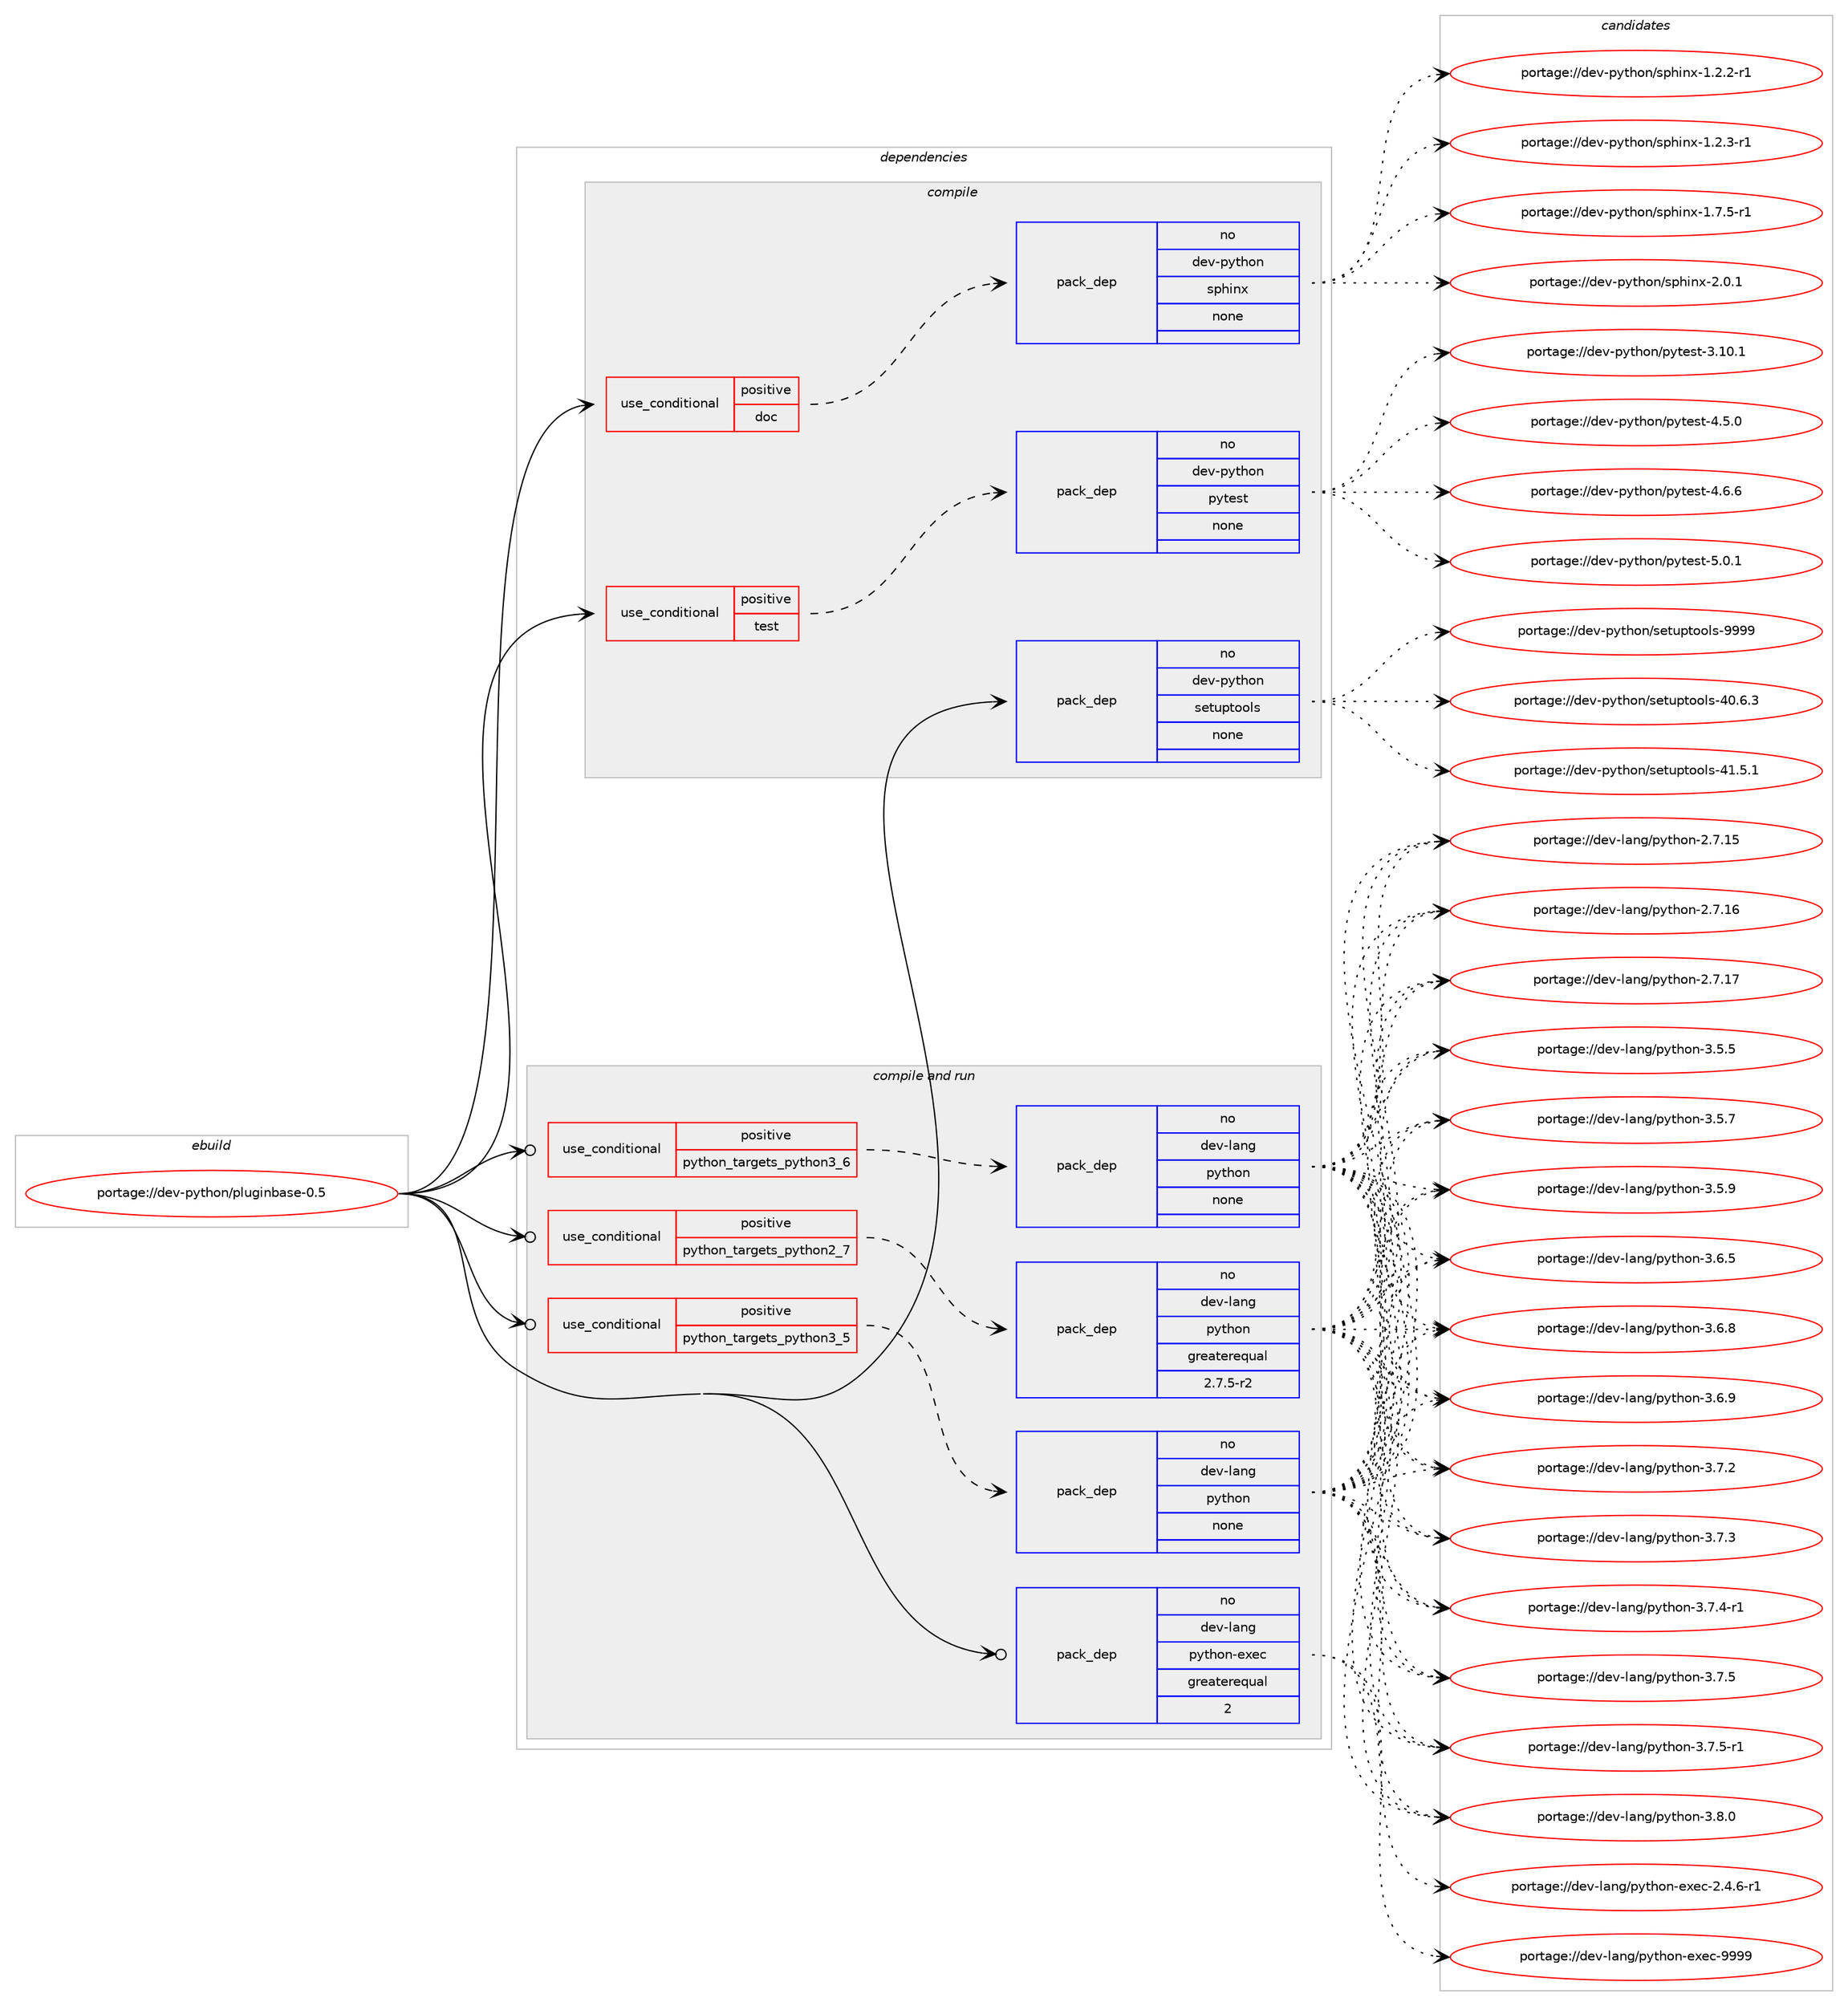 digraph prolog {

# *************
# Graph options
# *************

newrank=true;
concentrate=true;
compound=true;
graph [rankdir=LR,fontname=Helvetica,fontsize=10,ranksep=1.5];#, ranksep=2.5, nodesep=0.2];
edge  [arrowhead=vee];
node  [fontname=Helvetica,fontsize=10];

# **********
# The ebuild
# **********

subgraph cluster_leftcol {
color=gray;
rank=same;
label=<<i>ebuild</i>>;
id [label="portage://dev-python/pluginbase-0.5", color=red, width=4, href="../dev-python/pluginbase-0.5.svg"];
}

# ****************
# The dependencies
# ****************

subgraph cluster_midcol {
color=gray;
label=<<i>dependencies</i>>;
subgraph cluster_compile {
fillcolor="#eeeeee";
style=filled;
label=<<i>compile</i>>;
subgraph cond33987 {
dependency157413 [label=<<TABLE BORDER="0" CELLBORDER="1" CELLSPACING="0" CELLPADDING="4"><TR><TD ROWSPAN="3" CELLPADDING="10">use_conditional</TD></TR><TR><TD>positive</TD></TR><TR><TD>doc</TD></TR></TABLE>>, shape=none, color=red];
subgraph pack120065 {
dependency157414 [label=<<TABLE BORDER="0" CELLBORDER="1" CELLSPACING="0" CELLPADDING="4" WIDTH="220"><TR><TD ROWSPAN="6" CELLPADDING="30">pack_dep</TD></TR><TR><TD WIDTH="110">no</TD></TR><TR><TD>dev-python</TD></TR><TR><TD>sphinx</TD></TR><TR><TD>none</TD></TR><TR><TD></TD></TR></TABLE>>, shape=none, color=blue];
}
dependency157413:e -> dependency157414:w [weight=20,style="dashed",arrowhead="vee"];
}
id:e -> dependency157413:w [weight=20,style="solid",arrowhead="vee"];
subgraph cond33988 {
dependency157415 [label=<<TABLE BORDER="0" CELLBORDER="1" CELLSPACING="0" CELLPADDING="4"><TR><TD ROWSPAN="3" CELLPADDING="10">use_conditional</TD></TR><TR><TD>positive</TD></TR><TR><TD>test</TD></TR></TABLE>>, shape=none, color=red];
subgraph pack120066 {
dependency157416 [label=<<TABLE BORDER="0" CELLBORDER="1" CELLSPACING="0" CELLPADDING="4" WIDTH="220"><TR><TD ROWSPAN="6" CELLPADDING="30">pack_dep</TD></TR><TR><TD WIDTH="110">no</TD></TR><TR><TD>dev-python</TD></TR><TR><TD>pytest</TD></TR><TR><TD>none</TD></TR><TR><TD></TD></TR></TABLE>>, shape=none, color=blue];
}
dependency157415:e -> dependency157416:w [weight=20,style="dashed",arrowhead="vee"];
}
id:e -> dependency157415:w [weight=20,style="solid",arrowhead="vee"];
subgraph pack120067 {
dependency157417 [label=<<TABLE BORDER="0" CELLBORDER="1" CELLSPACING="0" CELLPADDING="4" WIDTH="220"><TR><TD ROWSPAN="6" CELLPADDING="30">pack_dep</TD></TR><TR><TD WIDTH="110">no</TD></TR><TR><TD>dev-python</TD></TR><TR><TD>setuptools</TD></TR><TR><TD>none</TD></TR><TR><TD></TD></TR></TABLE>>, shape=none, color=blue];
}
id:e -> dependency157417:w [weight=20,style="solid",arrowhead="vee"];
}
subgraph cluster_compileandrun {
fillcolor="#eeeeee";
style=filled;
label=<<i>compile and run</i>>;
subgraph cond33989 {
dependency157418 [label=<<TABLE BORDER="0" CELLBORDER="1" CELLSPACING="0" CELLPADDING="4"><TR><TD ROWSPAN="3" CELLPADDING="10">use_conditional</TD></TR><TR><TD>positive</TD></TR><TR><TD>python_targets_python2_7</TD></TR></TABLE>>, shape=none, color=red];
subgraph pack120068 {
dependency157419 [label=<<TABLE BORDER="0" CELLBORDER="1" CELLSPACING="0" CELLPADDING="4" WIDTH="220"><TR><TD ROWSPAN="6" CELLPADDING="30">pack_dep</TD></TR><TR><TD WIDTH="110">no</TD></TR><TR><TD>dev-lang</TD></TR><TR><TD>python</TD></TR><TR><TD>greaterequal</TD></TR><TR><TD>2.7.5-r2</TD></TR></TABLE>>, shape=none, color=blue];
}
dependency157418:e -> dependency157419:w [weight=20,style="dashed",arrowhead="vee"];
}
id:e -> dependency157418:w [weight=20,style="solid",arrowhead="odotvee"];
subgraph cond33990 {
dependency157420 [label=<<TABLE BORDER="0" CELLBORDER="1" CELLSPACING="0" CELLPADDING="4"><TR><TD ROWSPAN="3" CELLPADDING="10">use_conditional</TD></TR><TR><TD>positive</TD></TR><TR><TD>python_targets_python3_5</TD></TR></TABLE>>, shape=none, color=red];
subgraph pack120069 {
dependency157421 [label=<<TABLE BORDER="0" CELLBORDER="1" CELLSPACING="0" CELLPADDING="4" WIDTH="220"><TR><TD ROWSPAN="6" CELLPADDING="30">pack_dep</TD></TR><TR><TD WIDTH="110">no</TD></TR><TR><TD>dev-lang</TD></TR><TR><TD>python</TD></TR><TR><TD>none</TD></TR><TR><TD></TD></TR></TABLE>>, shape=none, color=blue];
}
dependency157420:e -> dependency157421:w [weight=20,style="dashed",arrowhead="vee"];
}
id:e -> dependency157420:w [weight=20,style="solid",arrowhead="odotvee"];
subgraph cond33991 {
dependency157422 [label=<<TABLE BORDER="0" CELLBORDER="1" CELLSPACING="0" CELLPADDING="4"><TR><TD ROWSPAN="3" CELLPADDING="10">use_conditional</TD></TR><TR><TD>positive</TD></TR><TR><TD>python_targets_python3_6</TD></TR></TABLE>>, shape=none, color=red];
subgraph pack120070 {
dependency157423 [label=<<TABLE BORDER="0" CELLBORDER="1" CELLSPACING="0" CELLPADDING="4" WIDTH="220"><TR><TD ROWSPAN="6" CELLPADDING="30">pack_dep</TD></TR><TR><TD WIDTH="110">no</TD></TR><TR><TD>dev-lang</TD></TR><TR><TD>python</TD></TR><TR><TD>none</TD></TR><TR><TD></TD></TR></TABLE>>, shape=none, color=blue];
}
dependency157422:e -> dependency157423:w [weight=20,style="dashed",arrowhead="vee"];
}
id:e -> dependency157422:w [weight=20,style="solid",arrowhead="odotvee"];
subgraph pack120071 {
dependency157424 [label=<<TABLE BORDER="0" CELLBORDER="1" CELLSPACING="0" CELLPADDING="4" WIDTH="220"><TR><TD ROWSPAN="6" CELLPADDING="30">pack_dep</TD></TR><TR><TD WIDTH="110">no</TD></TR><TR><TD>dev-lang</TD></TR><TR><TD>python-exec</TD></TR><TR><TD>greaterequal</TD></TR><TR><TD>2</TD></TR></TABLE>>, shape=none, color=blue];
}
id:e -> dependency157424:w [weight=20,style="solid",arrowhead="odotvee"];
}
subgraph cluster_run {
fillcolor="#eeeeee";
style=filled;
label=<<i>run</i>>;
}
}

# **************
# The candidates
# **************

subgraph cluster_choices {
rank=same;
color=gray;
label=<<i>candidates</i>>;

subgraph choice120065 {
color=black;
nodesep=1;
choiceportage10010111845112121116104111110471151121041051101204549465046504511449 [label="portage://dev-python/sphinx-1.2.2-r1", color=red, width=4,href="../dev-python/sphinx-1.2.2-r1.svg"];
choiceportage10010111845112121116104111110471151121041051101204549465046514511449 [label="portage://dev-python/sphinx-1.2.3-r1", color=red, width=4,href="../dev-python/sphinx-1.2.3-r1.svg"];
choiceportage10010111845112121116104111110471151121041051101204549465546534511449 [label="portage://dev-python/sphinx-1.7.5-r1", color=red, width=4,href="../dev-python/sphinx-1.7.5-r1.svg"];
choiceportage1001011184511212111610411111047115112104105110120455046484649 [label="portage://dev-python/sphinx-2.0.1", color=red, width=4,href="../dev-python/sphinx-2.0.1.svg"];
dependency157414:e -> choiceportage10010111845112121116104111110471151121041051101204549465046504511449:w [style=dotted,weight="100"];
dependency157414:e -> choiceportage10010111845112121116104111110471151121041051101204549465046514511449:w [style=dotted,weight="100"];
dependency157414:e -> choiceportage10010111845112121116104111110471151121041051101204549465546534511449:w [style=dotted,weight="100"];
dependency157414:e -> choiceportage1001011184511212111610411111047115112104105110120455046484649:w [style=dotted,weight="100"];
}
subgraph choice120066 {
color=black;
nodesep=1;
choiceportage100101118451121211161041111104711212111610111511645514649484649 [label="portage://dev-python/pytest-3.10.1", color=red, width=4,href="../dev-python/pytest-3.10.1.svg"];
choiceportage1001011184511212111610411111047112121116101115116455246534648 [label="portage://dev-python/pytest-4.5.0", color=red, width=4,href="../dev-python/pytest-4.5.0.svg"];
choiceportage1001011184511212111610411111047112121116101115116455246544654 [label="portage://dev-python/pytest-4.6.6", color=red, width=4,href="../dev-python/pytest-4.6.6.svg"];
choiceportage1001011184511212111610411111047112121116101115116455346484649 [label="portage://dev-python/pytest-5.0.1", color=red, width=4,href="../dev-python/pytest-5.0.1.svg"];
dependency157416:e -> choiceportage100101118451121211161041111104711212111610111511645514649484649:w [style=dotted,weight="100"];
dependency157416:e -> choiceportage1001011184511212111610411111047112121116101115116455246534648:w [style=dotted,weight="100"];
dependency157416:e -> choiceportage1001011184511212111610411111047112121116101115116455246544654:w [style=dotted,weight="100"];
dependency157416:e -> choiceportage1001011184511212111610411111047112121116101115116455346484649:w [style=dotted,weight="100"];
}
subgraph choice120067 {
color=black;
nodesep=1;
choiceportage100101118451121211161041111104711510111611711211611111110811545524846544651 [label="portage://dev-python/setuptools-40.6.3", color=red, width=4,href="../dev-python/setuptools-40.6.3.svg"];
choiceportage100101118451121211161041111104711510111611711211611111110811545524946534649 [label="portage://dev-python/setuptools-41.5.1", color=red, width=4,href="../dev-python/setuptools-41.5.1.svg"];
choiceportage10010111845112121116104111110471151011161171121161111111081154557575757 [label="portage://dev-python/setuptools-9999", color=red, width=4,href="../dev-python/setuptools-9999.svg"];
dependency157417:e -> choiceportage100101118451121211161041111104711510111611711211611111110811545524846544651:w [style=dotted,weight="100"];
dependency157417:e -> choiceportage100101118451121211161041111104711510111611711211611111110811545524946534649:w [style=dotted,weight="100"];
dependency157417:e -> choiceportage10010111845112121116104111110471151011161171121161111111081154557575757:w [style=dotted,weight="100"];
}
subgraph choice120068 {
color=black;
nodesep=1;
choiceportage10010111845108971101034711212111610411111045504655464953 [label="portage://dev-lang/python-2.7.15", color=red, width=4,href="../dev-lang/python-2.7.15.svg"];
choiceportage10010111845108971101034711212111610411111045504655464954 [label="portage://dev-lang/python-2.7.16", color=red, width=4,href="../dev-lang/python-2.7.16.svg"];
choiceportage10010111845108971101034711212111610411111045504655464955 [label="portage://dev-lang/python-2.7.17", color=red, width=4,href="../dev-lang/python-2.7.17.svg"];
choiceportage100101118451089711010347112121116104111110455146534653 [label="portage://dev-lang/python-3.5.5", color=red, width=4,href="../dev-lang/python-3.5.5.svg"];
choiceportage100101118451089711010347112121116104111110455146534655 [label="portage://dev-lang/python-3.5.7", color=red, width=4,href="../dev-lang/python-3.5.7.svg"];
choiceportage100101118451089711010347112121116104111110455146534657 [label="portage://dev-lang/python-3.5.9", color=red, width=4,href="../dev-lang/python-3.5.9.svg"];
choiceportage100101118451089711010347112121116104111110455146544653 [label="portage://dev-lang/python-3.6.5", color=red, width=4,href="../dev-lang/python-3.6.5.svg"];
choiceportage100101118451089711010347112121116104111110455146544656 [label="portage://dev-lang/python-3.6.8", color=red, width=4,href="../dev-lang/python-3.6.8.svg"];
choiceportage100101118451089711010347112121116104111110455146544657 [label="portage://dev-lang/python-3.6.9", color=red, width=4,href="../dev-lang/python-3.6.9.svg"];
choiceportage100101118451089711010347112121116104111110455146554650 [label="portage://dev-lang/python-3.7.2", color=red, width=4,href="../dev-lang/python-3.7.2.svg"];
choiceportage100101118451089711010347112121116104111110455146554651 [label="portage://dev-lang/python-3.7.3", color=red, width=4,href="../dev-lang/python-3.7.3.svg"];
choiceportage1001011184510897110103471121211161041111104551465546524511449 [label="portage://dev-lang/python-3.7.4-r1", color=red, width=4,href="../dev-lang/python-3.7.4-r1.svg"];
choiceportage100101118451089711010347112121116104111110455146554653 [label="portage://dev-lang/python-3.7.5", color=red, width=4,href="../dev-lang/python-3.7.5.svg"];
choiceportage1001011184510897110103471121211161041111104551465546534511449 [label="portage://dev-lang/python-3.7.5-r1", color=red, width=4,href="../dev-lang/python-3.7.5-r1.svg"];
choiceportage100101118451089711010347112121116104111110455146564648 [label="portage://dev-lang/python-3.8.0", color=red, width=4,href="../dev-lang/python-3.8.0.svg"];
dependency157419:e -> choiceportage10010111845108971101034711212111610411111045504655464953:w [style=dotted,weight="100"];
dependency157419:e -> choiceportage10010111845108971101034711212111610411111045504655464954:w [style=dotted,weight="100"];
dependency157419:e -> choiceportage10010111845108971101034711212111610411111045504655464955:w [style=dotted,weight="100"];
dependency157419:e -> choiceportage100101118451089711010347112121116104111110455146534653:w [style=dotted,weight="100"];
dependency157419:e -> choiceportage100101118451089711010347112121116104111110455146534655:w [style=dotted,weight="100"];
dependency157419:e -> choiceportage100101118451089711010347112121116104111110455146534657:w [style=dotted,weight="100"];
dependency157419:e -> choiceportage100101118451089711010347112121116104111110455146544653:w [style=dotted,weight="100"];
dependency157419:e -> choiceportage100101118451089711010347112121116104111110455146544656:w [style=dotted,weight="100"];
dependency157419:e -> choiceportage100101118451089711010347112121116104111110455146544657:w [style=dotted,weight="100"];
dependency157419:e -> choiceportage100101118451089711010347112121116104111110455146554650:w [style=dotted,weight="100"];
dependency157419:e -> choiceportage100101118451089711010347112121116104111110455146554651:w [style=dotted,weight="100"];
dependency157419:e -> choiceportage1001011184510897110103471121211161041111104551465546524511449:w [style=dotted,weight="100"];
dependency157419:e -> choiceportage100101118451089711010347112121116104111110455146554653:w [style=dotted,weight="100"];
dependency157419:e -> choiceportage1001011184510897110103471121211161041111104551465546534511449:w [style=dotted,weight="100"];
dependency157419:e -> choiceportage100101118451089711010347112121116104111110455146564648:w [style=dotted,weight="100"];
}
subgraph choice120069 {
color=black;
nodesep=1;
choiceportage10010111845108971101034711212111610411111045504655464953 [label="portage://dev-lang/python-2.7.15", color=red, width=4,href="../dev-lang/python-2.7.15.svg"];
choiceportage10010111845108971101034711212111610411111045504655464954 [label="portage://dev-lang/python-2.7.16", color=red, width=4,href="../dev-lang/python-2.7.16.svg"];
choiceportage10010111845108971101034711212111610411111045504655464955 [label="portage://dev-lang/python-2.7.17", color=red, width=4,href="../dev-lang/python-2.7.17.svg"];
choiceportage100101118451089711010347112121116104111110455146534653 [label="portage://dev-lang/python-3.5.5", color=red, width=4,href="../dev-lang/python-3.5.5.svg"];
choiceportage100101118451089711010347112121116104111110455146534655 [label="portage://dev-lang/python-3.5.7", color=red, width=4,href="../dev-lang/python-3.5.7.svg"];
choiceportage100101118451089711010347112121116104111110455146534657 [label="portage://dev-lang/python-3.5.9", color=red, width=4,href="../dev-lang/python-3.5.9.svg"];
choiceportage100101118451089711010347112121116104111110455146544653 [label="portage://dev-lang/python-3.6.5", color=red, width=4,href="../dev-lang/python-3.6.5.svg"];
choiceportage100101118451089711010347112121116104111110455146544656 [label="portage://dev-lang/python-3.6.8", color=red, width=4,href="../dev-lang/python-3.6.8.svg"];
choiceportage100101118451089711010347112121116104111110455146544657 [label="portage://dev-lang/python-3.6.9", color=red, width=4,href="../dev-lang/python-3.6.9.svg"];
choiceportage100101118451089711010347112121116104111110455146554650 [label="portage://dev-lang/python-3.7.2", color=red, width=4,href="../dev-lang/python-3.7.2.svg"];
choiceportage100101118451089711010347112121116104111110455146554651 [label="portage://dev-lang/python-3.7.3", color=red, width=4,href="../dev-lang/python-3.7.3.svg"];
choiceportage1001011184510897110103471121211161041111104551465546524511449 [label="portage://dev-lang/python-3.7.4-r1", color=red, width=4,href="../dev-lang/python-3.7.4-r1.svg"];
choiceportage100101118451089711010347112121116104111110455146554653 [label="portage://dev-lang/python-3.7.5", color=red, width=4,href="../dev-lang/python-3.7.5.svg"];
choiceportage1001011184510897110103471121211161041111104551465546534511449 [label="portage://dev-lang/python-3.7.5-r1", color=red, width=4,href="../dev-lang/python-3.7.5-r1.svg"];
choiceportage100101118451089711010347112121116104111110455146564648 [label="portage://dev-lang/python-3.8.0", color=red, width=4,href="../dev-lang/python-3.8.0.svg"];
dependency157421:e -> choiceportage10010111845108971101034711212111610411111045504655464953:w [style=dotted,weight="100"];
dependency157421:e -> choiceportage10010111845108971101034711212111610411111045504655464954:w [style=dotted,weight="100"];
dependency157421:e -> choiceportage10010111845108971101034711212111610411111045504655464955:w [style=dotted,weight="100"];
dependency157421:e -> choiceportage100101118451089711010347112121116104111110455146534653:w [style=dotted,weight="100"];
dependency157421:e -> choiceportage100101118451089711010347112121116104111110455146534655:w [style=dotted,weight="100"];
dependency157421:e -> choiceportage100101118451089711010347112121116104111110455146534657:w [style=dotted,weight="100"];
dependency157421:e -> choiceportage100101118451089711010347112121116104111110455146544653:w [style=dotted,weight="100"];
dependency157421:e -> choiceportage100101118451089711010347112121116104111110455146544656:w [style=dotted,weight="100"];
dependency157421:e -> choiceportage100101118451089711010347112121116104111110455146544657:w [style=dotted,weight="100"];
dependency157421:e -> choiceportage100101118451089711010347112121116104111110455146554650:w [style=dotted,weight="100"];
dependency157421:e -> choiceportage100101118451089711010347112121116104111110455146554651:w [style=dotted,weight="100"];
dependency157421:e -> choiceportage1001011184510897110103471121211161041111104551465546524511449:w [style=dotted,weight="100"];
dependency157421:e -> choiceportage100101118451089711010347112121116104111110455146554653:w [style=dotted,weight="100"];
dependency157421:e -> choiceportage1001011184510897110103471121211161041111104551465546534511449:w [style=dotted,weight="100"];
dependency157421:e -> choiceportage100101118451089711010347112121116104111110455146564648:w [style=dotted,weight="100"];
}
subgraph choice120070 {
color=black;
nodesep=1;
choiceportage10010111845108971101034711212111610411111045504655464953 [label="portage://dev-lang/python-2.7.15", color=red, width=4,href="../dev-lang/python-2.7.15.svg"];
choiceportage10010111845108971101034711212111610411111045504655464954 [label="portage://dev-lang/python-2.7.16", color=red, width=4,href="../dev-lang/python-2.7.16.svg"];
choiceportage10010111845108971101034711212111610411111045504655464955 [label="portage://dev-lang/python-2.7.17", color=red, width=4,href="../dev-lang/python-2.7.17.svg"];
choiceportage100101118451089711010347112121116104111110455146534653 [label="portage://dev-lang/python-3.5.5", color=red, width=4,href="../dev-lang/python-3.5.5.svg"];
choiceportage100101118451089711010347112121116104111110455146534655 [label="portage://dev-lang/python-3.5.7", color=red, width=4,href="../dev-lang/python-3.5.7.svg"];
choiceportage100101118451089711010347112121116104111110455146534657 [label="portage://dev-lang/python-3.5.9", color=red, width=4,href="../dev-lang/python-3.5.9.svg"];
choiceportage100101118451089711010347112121116104111110455146544653 [label="portage://dev-lang/python-3.6.5", color=red, width=4,href="../dev-lang/python-3.6.5.svg"];
choiceportage100101118451089711010347112121116104111110455146544656 [label="portage://dev-lang/python-3.6.8", color=red, width=4,href="../dev-lang/python-3.6.8.svg"];
choiceportage100101118451089711010347112121116104111110455146544657 [label="portage://dev-lang/python-3.6.9", color=red, width=4,href="../dev-lang/python-3.6.9.svg"];
choiceportage100101118451089711010347112121116104111110455146554650 [label="portage://dev-lang/python-3.7.2", color=red, width=4,href="../dev-lang/python-3.7.2.svg"];
choiceportage100101118451089711010347112121116104111110455146554651 [label="portage://dev-lang/python-3.7.3", color=red, width=4,href="../dev-lang/python-3.7.3.svg"];
choiceportage1001011184510897110103471121211161041111104551465546524511449 [label="portage://dev-lang/python-3.7.4-r1", color=red, width=4,href="../dev-lang/python-3.7.4-r1.svg"];
choiceportage100101118451089711010347112121116104111110455146554653 [label="portage://dev-lang/python-3.7.5", color=red, width=4,href="../dev-lang/python-3.7.5.svg"];
choiceportage1001011184510897110103471121211161041111104551465546534511449 [label="portage://dev-lang/python-3.7.5-r1", color=red, width=4,href="../dev-lang/python-3.7.5-r1.svg"];
choiceportage100101118451089711010347112121116104111110455146564648 [label="portage://dev-lang/python-3.8.0", color=red, width=4,href="../dev-lang/python-3.8.0.svg"];
dependency157423:e -> choiceportage10010111845108971101034711212111610411111045504655464953:w [style=dotted,weight="100"];
dependency157423:e -> choiceportage10010111845108971101034711212111610411111045504655464954:w [style=dotted,weight="100"];
dependency157423:e -> choiceportage10010111845108971101034711212111610411111045504655464955:w [style=dotted,weight="100"];
dependency157423:e -> choiceportage100101118451089711010347112121116104111110455146534653:w [style=dotted,weight="100"];
dependency157423:e -> choiceportage100101118451089711010347112121116104111110455146534655:w [style=dotted,weight="100"];
dependency157423:e -> choiceportage100101118451089711010347112121116104111110455146534657:w [style=dotted,weight="100"];
dependency157423:e -> choiceportage100101118451089711010347112121116104111110455146544653:w [style=dotted,weight="100"];
dependency157423:e -> choiceportage100101118451089711010347112121116104111110455146544656:w [style=dotted,weight="100"];
dependency157423:e -> choiceportage100101118451089711010347112121116104111110455146544657:w [style=dotted,weight="100"];
dependency157423:e -> choiceportage100101118451089711010347112121116104111110455146554650:w [style=dotted,weight="100"];
dependency157423:e -> choiceportage100101118451089711010347112121116104111110455146554651:w [style=dotted,weight="100"];
dependency157423:e -> choiceportage1001011184510897110103471121211161041111104551465546524511449:w [style=dotted,weight="100"];
dependency157423:e -> choiceportage100101118451089711010347112121116104111110455146554653:w [style=dotted,weight="100"];
dependency157423:e -> choiceportage1001011184510897110103471121211161041111104551465546534511449:w [style=dotted,weight="100"];
dependency157423:e -> choiceportage100101118451089711010347112121116104111110455146564648:w [style=dotted,weight="100"];
}
subgraph choice120071 {
color=black;
nodesep=1;
choiceportage10010111845108971101034711212111610411111045101120101994550465246544511449 [label="portage://dev-lang/python-exec-2.4.6-r1", color=red, width=4,href="../dev-lang/python-exec-2.4.6-r1.svg"];
choiceportage10010111845108971101034711212111610411111045101120101994557575757 [label="portage://dev-lang/python-exec-9999", color=red, width=4,href="../dev-lang/python-exec-9999.svg"];
dependency157424:e -> choiceportage10010111845108971101034711212111610411111045101120101994550465246544511449:w [style=dotted,weight="100"];
dependency157424:e -> choiceportage10010111845108971101034711212111610411111045101120101994557575757:w [style=dotted,weight="100"];
}
}

}
